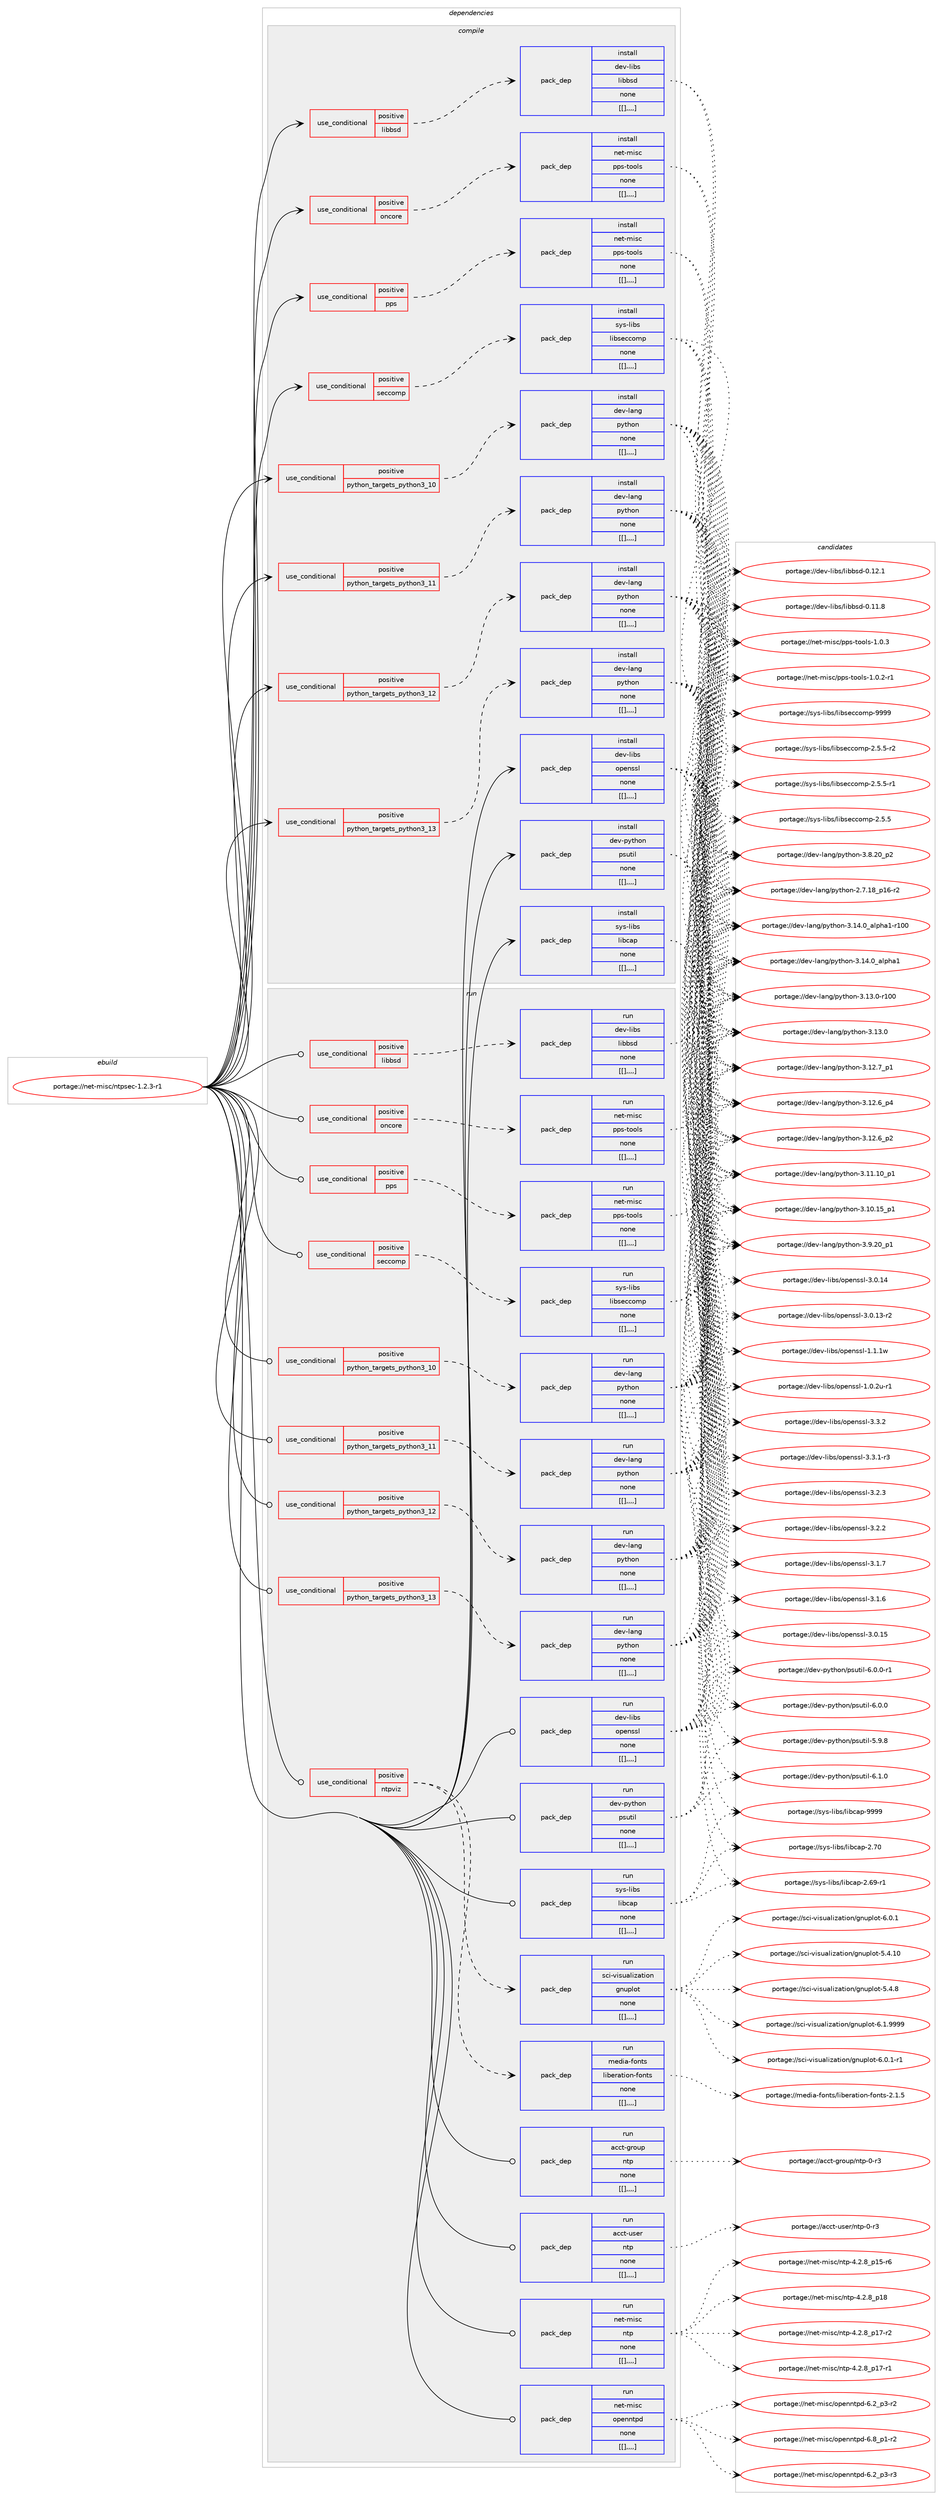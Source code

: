 digraph prolog {

# *************
# Graph options
# *************

newrank=true;
concentrate=true;
compound=true;
graph [rankdir=LR,fontname=Helvetica,fontsize=10,ranksep=1.5];#, ranksep=2.5, nodesep=0.2];
edge  [arrowhead=vee];
node  [fontname=Helvetica,fontsize=10];

# **********
# The ebuild
# **********

subgraph cluster_leftcol {
color=gray;
label=<<i>ebuild</i>>;
id [label="portage://net-misc/ntpsec-1.2.3-r1", color=red, width=4, href="../net-misc/ntpsec-1.2.3-r1.svg"];
}

# ****************
# The dependencies
# ****************

subgraph cluster_midcol {
color=gray;
label=<<i>dependencies</i>>;
subgraph cluster_compile {
fillcolor="#eeeeee";
style=filled;
label=<<i>compile</i>>;
subgraph cond104283 {
dependency395282 [label=<<TABLE BORDER="0" CELLBORDER="1" CELLSPACING="0" CELLPADDING="4"><TR><TD ROWSPAN="3" CELLPADDING="10">use_conditional</TD></TR><TR><TD>positive</TD></TR><TR><TD>libbsd</TD></TR></TABLE>>, shape=none, color=red];
subgraph pack288036 {
dependency395333 [label=<<TABLE BORDER="0" CELLBORDER="1" CELLSPACING="0" CELLPADDING="4" WIDTH="220"><TR><TD ROWSPAN="6" CELLPADDING="30">pack_dep</TD></TR><TR><TD WIDTH="110">install</TD></TR><TR><TD>dev-libs</TD></TR><TR><TD>libbsd</TD></TR><TR><TD>none</TD></TR><TR><TD>[[],,,,]</TD></TR></TABLE>>, shape=none, color=blue];
}
dependency395282:e -> dependency395333:w [weight=20,style="dashed",arrowhead="vee"];
}
id:e -> dependency395282:w [weight=20,style="solid",arrowhead="vee"];
subgraph cond104336 {
dependency395446 [label=<<TABLE BORDER="0" CELLBORDER="1" CELLSPACING="0" CELLPADDING="4"><TR><TD ROWSPAN="3" CELLPADDING="10">use_conditional</TD></TR><TR><TD>positive</TD></TR><TR><TD>oncore</TD></TR></TABLE>>, shape=none, color=red];
subgraph pack288146 {
dependency395486 [label=<<TABLE BORDER="0" CELLBORDER="1" CELLSPACING="0" CELLPADDING="4" WIDTH="220"><TR><TD ROWSPAN="6" CELLPADDING="30">pack_dep</TD></TR><TR><TD WIDTH="110">install</TD></TR><TR><TD>net-misc</TD></TR><TR><TD>pps-tools</TD></TR><TR><TD>none</TD></TR><TR><TD>[[],,,,]</TD></TR></TABLE>>, shape=none, color=blue];
}
dependency395446:e -> dependency395486:w [weight=20,style="dashed",arrowhead="vee"];
}
id:e -> dependency395446:w [weight=20,style="solid",arrowhead="vee"];
subgraph cond104362 {
dependency395513 [label=<<TABLE BORDER="0" CELLBORDER="1" CELLSPACING="0" CELLPADDING="4"><TR><TD ROWSPAN="3" CELLPADDING="10">use_conditional</TD></TR><TR><TD>positive</TD></TR><TR><TD>pps</TD></TR></TABLE>>, shape=none, color=red];
subgraph pack288172 {
dependency395518 [label=<<TABLE BORDER="0" CELLBORDER="1" CELLSPACING="0" CELLPADDING="4" WIDTH="220"><TR><TD ROWSPAN="6" CELLPADDING="30">pack_dep</TD></TR><TR><TD WIDTH="110">install</TD></TR><TR><TD>net-misc</TD></TR><TR><TD>pps-tools</TD></TR><TR><TD>none</TD></TR><TR><TD>[[],,,,]</TD></TR></TABLE>>, shape=none, color=blue];
}
dependency395513:e -> dependency395518:w [weight=20,style="dashed",arrowhead="vee"];
}
id:e -> dependency395513:w [weight=20,style="solid",arrowhead="vee"];
subgraph cond104373 {
dependency395559 [label=<<TABLE BORDER="0" CELLBORDER="1" CELLSPACING="0" CELLPADDING="4"><TR><TD ROWSPAN="3" CELLPADDING="10">use_conditional</TD></TR><TR><TD>positive</TD></TR><TR><TD>python_targets_python3_10</TD></TR></TABLE>>, shape=none, color=red];
subgraph pack288207 {
dependency395561 [label=<<TABLE BORDER="0" CELLBORDER="1" CELLSPACING="0" CELLPADDING="4" WIDTH="220"><TR><TD ROWSPAN="6" CELLPADDING="30">pack_dep</TD></TR><TR><TD WIDTH="110">install</TD></TR><TR><TD>dev-lang</TD></TR><TR><TD>python</TD></TR><TR><TD>none</TD></TR><TR><TD>[[],,,,]</TD></TR></TABLE>>, shape=none, color=blue];
}
dependency395559:e -> dependency395561:w [weight=20,style="dashed",arrowhead="vee"];
}
id:e -> dependency395559:w [weight=20,style="solid",arrowhead="vee"];
subgraph cond104388 {
dependency395570 [label=<<TABLE BORDER="0" CELLBORDER="1" CELLSPACING="0" CELLPADDING="4"><TR><TD ROWSPAN="3" CELLPADDING="10">use_conditional</TD></TR><TR><TD>positive</TD></TR><TR><TD>python_targets_python3_11</TD></TR></TABLE>>, shape=none, color=red];
subgraph pack288227 {
dependency395591 [label=<<TABLE BORDER="0" CELLBORDER="1" CELLSPACING="0" CELLPADDING="4" WIDTH="220"><TR><TD ROWSPAN="6" CELLPADDING="30">pack_dep</TD></TR><TR><TD WIDTH="110">install</TD></TR><TR><TD>dev-lang</TD></TR><TR><TD>python</TD></TR><TR><TD>none</TD></TR><TR><TD>[[],,,,]</TD></TR></TABLE>>, shape=none, color=blue];
}
dependency395570:e -> dependency395591:w [weight=20,style="dashed",arrowhead="vee"];
}
id:e -> dependency395570:w [weight=20,style="solid",arrowhead="vee"];
subgraph cond104400 {
dependency395602 [label=<<TABLE BORDER="0" CELLBORDER="1" CELLSPACING="0" CELLPADDING="4"><TR><TD ROWSPAN="3" CELLPADDING="10">use_conditional</TD></TR><TR><TD>positive</TD></TR><TR><TD>python_targets_python3_12</TD></TR></TABLE>>, shape=none, color=red];
subgraph pack288246 {
dependency395618 [label=<<TABLE BORDER="0" CELLBORDER="1" CELLSPACING="0" CELLPADDING="4" WIDTH="220"><TR><TD ROWSPAN="6" CELLPADDING="30">pack_dep</TD></TR><TR><TD WIDTH="110">install</TD></TR><TR><TD>dev-lang</TD></TR><TR><TD>python</TD></TR><TR><TD>none</TD></TR><TR><TD>[[],,,,]</TD></TR></TABLE>>, shape=none, color=blue];
}
dependency395602:e -> dependency395618:w [weight=20,style="dashed",arrowhead="vee"];
}
id:e -> dependency395602:w [weight=20,style="solid",arrowhead="vee"];
subgraph cond104416 {
dependency395666 [label=<<TABLE BORDER="0" CELLBORDER="1" CELLSPACING="0" CELLPADDING="4"><TR><TD ROWSPAN="3" CELLPADDING="10">use_conditional</TD></TR><TR><TD>positive</TD></TR><TR><TD>python_targets_python3_13</TD></TR></TABLE>>, shape=none, color=red];
subgraph pack288297 {
dependency395705 [label=<<TABLE BORDER="0" CELLBORDER="1" CELLSPACING="0" CELLPADDING="4" WIDTH="220"><TR><TD ROWSPAN="6" CELLPADDING="30">pack_dep</TD></TR><TR><TD WIDTH="110">install</TD></TR><TR><TD>dev-lang</TD></TR><TR><TD>python</TD></TR><TR><TD>none</TD></TR><TR><TD>[[],,,,]</TD></TR></TABLE>>, shape=none, color=blue];
}
dependency395666:e -> dependency395705:w [weight=20,style="dashed",arrowhead="vee"];
}
id:e -> dependency395666:w [weight=20,style="solid",arrowhead="vee"];
subgraph cond104431 {
dependency395733 [label=<<TABLE BORDER="0" CELLBORDER="1" CELLSPACING="0" CELLPADDING="4"><TR><TD ROWSPAN="3" CELLPADDING="10">use_conditional</TD></TR><TR><TD>positive</TD></TR><TR><TD>seccomp</TD></TR></TABLE>>, shape=none, color=red];
subgraph pack288372 {
dependency395812 [label=<<TABLE BORDER="0" CELLBORDER="1" CELLSPACING="0" CELLPADDING="4" WIDTH="220"><TR><TD ROWSPAN="6" CELLPADDING="30">pack_dep</TD></TR><TR><TD WIDTH="110">install</TD></TR><TR><TD>sys-libs</TD></TR><TR><TD>libseccomp</TD></TR><TR><TD>none</TD></TR><TR><TD>[[],,,,]</TD></TR></TABLE>>, shape=none, color=blue];
}
dependency395733:e -> dependency395812:w [weight=20,style="dashed",arrowhead="vee"];
}
id:e -> dependency395733:w [weight=20,style="solid",arrowhead="vee"];
subgraph pack288418 {
dependency395934 [label=<<TABLE BORDER="0" CELLBORDER="1" CELLSPACING="0" CELLPADDING="4" WIDTH="220"><TR><TD ROWSPAN="6" CELLPADDING="30">pack_dep</TD></TR><TR><TD WIDTH="110">install</TD></TR><TR><TD>dev-libs</TD></TR><TR><TD>openssl</TD></TR><TR><TD>none</TD></TR><TR><TD>[[],,,,]</TD></TR></TABLE>>, shape=none, color=blue];
}
id:e -> dependency395934:w [weight=20,style="solid",arrowhead="vee"];
subgraph pack288472 {
dependency395939 [label=<<TABLE BORDER="0" CELLBORDER="1" CELLSPACING="0" CELLPADDING="4" WIDTH="220"><TR><TD ROWSPAN="6" CELLPADDING="30">pack_dep</TD></TR><TR><TD WIDTH="110">install</TD></TR><TR><TD>dev-python</TD></TR><TR><TD>psutil</TD></TR><TR><TD>none</TD></TR><TR><TD>[[],,,,]</TD></TR></TABLE>>, shape=none, color=blue];
}
id:e -> dependency395939:w [weight=20,style="solid",arrowhead="vee"];
subgraph pack288477 {
dependency395943 [label=<<TABLE BORDER="0" CELLBORDER="1" CELLSPACING="0" CELLPADDING="4" WIDTH="220"><TR><TD ROWSPAN="6" CELLPADDING="30">pack_dep</TD></TR><TR><TD WIDTH="110">install</TD></TR><TR><TD>sys-libs</TD></TR><TR><TD>libcap</TD></TR><TR><TD>none</TD></TR><TR><TD>[[],,,,]</TD></TR></TABLE>>, shape=none, color=blue];
}
id:e -> dependency395943:w [weight=20,style="solid",arrowhead="vee"];
}
subgraph cluster_compileandrun {
fillcolor="#eeeeee";
style=filled;
label=<<i>compile and run</i>>;
}
subgraph cluster_run {
fillcolor="#eeeeee";
style=filled;
label=<<i>run</i>>;
subgraph cond104494 {
dependency395948 [label=<<TABLE BORDER="0" CELLBORDER="1" CELLSPACING="0" CELLPADDING="4"><TR><TD ROWSPAN="3" CELLPADDING="10">use_conditional</TD></TR><TR><TD>positive</TD></TR><TR><TD>libbsd</TD></TR></TABLE>>, shape=none, color=red];
subgraph pack288493 {
dependency396001 [label=<<TABLE BORDER="0" CELLBORDER="1" CELLSPACING="0" CELLPADDING="4" WIDTH="220"><TR><TD ROWSPAN="6" CELLPADDING="30">pack_dep</TD></TR><TR><TD WIDTH="110">run</TD></TR><TR><TD>dev-libs</TD></TR><TR><TD>libbsd</TD></TR><TR><TD>none</TD></TR><TR><TD>[[],,,,]</TD></TR></TABLE>>, shape=none, color=blue];
}
dependency395948:e -> dependency396001:w [weight=20,style="dashed",arrowhead="vee"];
}
id:e -> dependency395948:w [weight=20,style="solid",arrowhead="odot"];
subgraph cond104517 {
dependency396006 [label=<<TABLE BORDER="0" CELLBORDER="1" CELLSPACING="0" CELLPADDING="4"><TR><TD ROWSPAN="3" CELLPADDING="10">use_conditional</TD></TR><TR><TD>positive</TD></TR><TR><TD>ntpviz</TD></TR></TABLE>>, shape=none, color=red];
subgraph pack288518 {
dependency396027 [label=<<TABLE BORDER="0" CELLBORDER="1" CELLSPACING="0" CELLPADDING="4" WIDTH="220"><TR><TD ROWSPAN="6" CELLPADDING="30">pack_dep</TD></TR><TR><TD WIDTH="110">run</TD></TR><TR><TD>media-fonts</TD></TR><TR><TD>liberation-fonts</TD></TR><TR><TD>none</TD></TR><TR><TD>[[],,,,]</TD></TR></TABLE>>, shape=none, color=blue];
}
dependency396006:e -> dependency396027:w [weight=20,style="dashed",arrowhead="vee"];
subgraph pack288537 {
dependency396033 [label=<<TABLE BORDER="0" CELLBORDER="1" CELLSPACING="0" CELLPADDING="4" WIDTH="220"><TR><TD ROWSPAN="6" CELLPADDING="30">pack_dep</TD></TR><TR><TD WIDTH="110">run</TD></TR><TR><TD>sci-visualization</TD></TR><TR><TD>gnuplot</TD></TR><TR><TD>none</TD></TR><TR><TD>[[],,,,]</TD></TR></TABLE>>, shape=none, color=blue];
}
dependency396006:e -> dependency396033:w [weight=20,style="dashed",arrowhead="vee"];
}
id:e -> dependency396006:w [weight=20,style="solid",arrowhead="odot"];
subgraph cond104525 {
dependency396062 [label=<<TABLE BORDER="0" CELLBORDER="1" CELLSPACING="0" CELLPADDING="4"><TR><TD ROWSPAN="3" CELLPADDING="10">use_conditional</TD></TR><TR><TD>positive</TD></TR><TR><TD>oncore</TD></TR></TABLE>>, shape=none, color=red];
subgraph pack288570 {
dependency396100 [label=<<TABLE BORDER="0" CELLBORDER="1" CELLSPACING="0" CELLPADDING="4" WIDTH="220"><TR><TD ROWSPAN="6" CELLPADDING="30">pack_dep</TD></TR><TR><TD WIDTH="110">run</TD></TR><TR><TD>net-misc</TD></TR><TR><TD>pps-tools</TD></TR><TR><TD>none</TD></TR><TR><TD>[[],,,,]</TD></TR></TABLE>>, shape=none, color=blue];
}
dependency396062:e -> dependency396100:w [weight=20,style="dashed",arrowhead="vee"];
}
id:e -> dependency396062:w [weight=20,style="solid",arrowhead="odot"];
subgraph cond104547 {
dependency396113 [label=<<TABLE BORDER="0" CELLBORDER="1" CELLSPACING="0" CELLPADDING="4"><TR><TD ROWSPAN="3" CELLPADDING="10">use_conditional</TD></TR><TR><TD>positive</TD></TR><TR><TD>pps</TD></TR></TABLE>>, shape=none, color=red];
subgraph pack288604 {
dependency396117 [label=<<TABLE BORDER="0" CELLBORDER="1" CELLSPACING="0" CELLPADDING="4" WIDTH="220"><TR><TD ROWSPAN="6" CELLPADDING="30">pack_dep</TD></TR><TR><TD WIDTH="110">run</TD></TR><TR><TD>net-misc</TD></TR><TR><TD>pps-tools</TD></TR><TR><TD>none</TD></TR><TR><TD>[[],,,,]</TD></TR></TABLE>>, shape=none, color=blue];
}
dependency396113:e -> dependency396117:w [weight=20,style="dashed",arrowhead="vee"];
}
id:e -> dependency396113:w [weight=20,style="solid",arrowhead="odot"];
subgraph cond104551 {
dependency396171 [label=<<TABLE BORDER="0" CELLBORDER="1" CELLSPACING="0" CELLPADDING="4"><TR><TD ROWSPAN="3" CELLPADDING="10">use_conditional</TD></TR><TR><TD>positive</TD></TR><TR><TD>python_targets_python3_10</TD></TR></TABLE>>, shape=none, color=red];
subgraph pack288666 {
dependency396221 [label=<<TABLE BORDER="0" CELLBORDER="1" CELLSPACING="0" CELLPADDING="4" WIDTH="220"><TR><TD ROWSPAN="6" CELLPADDING="30">pack_dep</TD></TR><TR><TD WIDTH="110">run</TD></TR><TR><TD>dev-lang</TD></TR><TR><TD>python</TD></TR><TR><TD>none</TD></TR><TR><TD>[[],,,,]</TD></TR></TABLE>>, shape=none, color=blue];
}
dependency396171:e -> dependency396221:w [weight=20,style="dashed",arrowhead="vee"];
}
id:e -> dependency396171:w [weight=20,style="solid",arrowhead="odot"];
subgraph cond104578 {
dependency396253 [label=<<TABLE BORDER="0" CELLBORDER="1" CELLSPACING="0" CELLPADDING="4"><TR><TD ROWSPAN="3" CELLPADDING="10">use_conditional</TD></TR><TR><TD>positive</TD></TR><TR><TD>python_targets_python3_11</TD></TR></TABLE>>, shape=none, color=red];
subgraph pack288703 {
dependency396274 [label=<<TABLE BORDER="0" CELLBORDER="1" CELLSPACING="0" CELLPADDING="4" WIDTH="220"><TR><TD ROWSPAN="6" CELLPADDING="30">pack_dep</TD></TR><TR><TD WIDTH="110">run</TD></TR><TR><TD>dev-lang</TD></TR><TR><TD>python</TD></TR><TR><TD>none</TD></TR><TR><TD>[[],,,,]</TD></TR></TABLE>>, shape=none, color=blue];
}
dependency396253:e -> dependency396274:w [weight=20,style="dashed",arrowhead="vee"];
}
id:e -> dependency396253:w [weight=20,style="solid",arrowhead="odot"];
subgraph cond104591 {
dependency396301 [label=<<TABLE BORDER="0" CELLBORDER="1" CELLSPACING="0" CELLPADDING="4"><TR><TD ROWSPAN="3" CELLPADDING="10">use_conditional</TD></TR><TR><TD>positive</TD></TR><TR><TD>python_targets_python3_12</TD></TR></TABLE>>, shape=none, color=red];
subgraph pack288751 {
dependency396360 [label=<<TABLE BORDER="0" CELLBORDER="1" CELLSPACING="0" CELLPADDING="4" WIDTH="220"><TR><TD ROWSPAN="6" CELLPADDING="30">pack_dep</TD></TR><TR><TD WIDTH="110">run</TD></TR><TR><TD>dev-lang</TD></TR><TR><TD>python</TD></TR><TR><TD>none</TD></TR><TR><TD>[[],,,,]</TD></TR></TABLE>>, shape=none, color=blue];
}
dependency396301:e -> dependency396360:w [weight=20,style="dashed",arrowhead="vee"];
}
id:e -> dependency396301:w [weight=20,style="solid",arrowhead="odot"];
subgraph cond104619 {
dependency396378 [label=<<TABLE BORDER="0" CELLBORDER="1" CELLSPACING="0" CELLPADDING="4"><TR><TD ROWSPAN="3" CELLPADDING="10">use_conditional</TD></TR><TR><TD>positive</TD></TR><TR><TD>python_targets_python3_13</TD></TR></TABLE>>, shape=none, color=red];
subgraph pack288819 {
dependency396452 [label=<<TABLE BORDER="0" CELLBORDER="1" CELLSPACING="0" CELLPADDING="4" WIDTH="220"><TR><TD ROWSPAN="6" CELLPADDING="30">pack_dep</TD></TR><TR><TD WIDTH="110">run</TD></TR><TR><TD>dev-lang</TD></TR><TR><TD>python</TD></TR><TR><TD>none</TD></TR><TR><TD>[[],,,,]</TD></TR></TABLE>>, shape=none, color=blue];
}
dependency396378:e -> dependency396452:w [weight=20,style="dashed",arrowhead="vee"];
}
id:e -> dependency396378:w [weight=20,style="solid",arrowhead="odot"];
subgraph cond104646 {
dependency396473 [label=<<TABLE BORDER="0" CELLBORDER="1" CELLSPACING="0" CELLPADDING="4"><TR><TD ROWSPAN="3" CELLPADDING="10">use_conditional</TD></TR><TR><TD>positive</TD></TR><TR><TD>seccomp</TD></TR></TABLE>>, shape=none, color=red];
subgraph pack288854 {
dependency396474 [label=<<TABLE BORDER="0" CELLBORDER="1" CELLSPACING="0" CELLPADDING="4" WIDTH="220"><TR><TD ROWSPAN="6" CELLPADDING="30">pack_dep</TD></TR><TR><TD WIDTH="110">run</TD></TR><TR><TD>sys-libs</TD></TR><TR><TD>libseccomp</TD></TR><TR><TD>none</TD></TR><TR><TD>[[],,,,]</TD></TR></TABLE>>, shape=none, color=blue];
}
dependency396473:e -> dependency396474:w [weight=20,style="dashed",arrowhead="vee"];
}
id:e -> dependency396473:w [weight=20,style="solid",arrowhead="odot"];
subgraph pack288870 {
dependency396494 [label=<<TABLE BORDER="0" CELLBORDER="1" CELLSPACING="0" CELLPADDING="4" WIDTH="220"><TR><TD ROWSPAN="6" CELLPADDING="30">pack_dep</TD></TR><TR><TD WIDTH="110">run</TD></TR><TR><TD>acct-group</TD></TR><TR><TD>ntp</TD></TR><TR><TD>none</TD></TR><TR><TD>[[],,,,]</TD></TR></TABLE>>, shape=none, color=blue];
}
id:e -> dependency396494:w [weight=20,style="solid",arrowhead="odot"];
subgraph pack288872 {
dependency396511 [label=<<TABLE BORDER="0" CELLBORDER="1" CELLSPACING="0" CELLPADDING="4" WIDTH="220"><TR><TD ROWSPAN="6" CELLPADDING="30">pack_dep</TD></TR><TR><TD WIDTH="110">run</TD></TR><TR><TD>acct-user</TD></TR><TR><TD>ntp</TD></TR><TR><TD>none</TD></TR><TR><TD>[[],,,,]</TD></TR></TABLE>>, shape=none, color=blue];
}
id:e -> dependency396511:w [weight=20,style="solid",arrowhead="odot"];
subgraph pack288906 {
dependency396566 [label=<<TABLE BORDER="0" CELLBORDER="1" CELLSPACING="0" CELLPADDING="4" WIDTH="220"><TR><TD ROWSPAN="6" CELLPADDING="30">pack_dep</TD></TR><TR><TD WIDTH="110">run</TD></TR><TR><TD>dev-libs</TD></TR><TR><TD>openssl</TD></TR><TR><TD>none</TD></TR><TR><TD>[[],,,,]</TD></TR></TABLE>>, shape=none, color=blue];
}
id:e -> dependency396566:w [weight=20,style="solid",arrowhead="odot"];
subgraph pack288938 {
dependency396603 [label=<<TABLE BORDER="0" CELLBORDER="1" CELLSPACING="0" CELLPADDING="4" WIDTH="220"><TR><TD ROWSPAN="6" CELLPADDING="30">pack_dep</TD></TR><TR><TD WIDTH="110">run</TD></TR><TR><TD>dev-python</TD></TR><TR><TD>psutil</TD></TR><TR><TD>none</TD></TR><TR><TD>[[],,,,]</TD></TR></TABLE>>, shape=none, color=blue];
}
id:e -> dependency396603:w [weight=20,style="solid",arrowhead="odot"];
subgraph pack288956 {
dependency396626 [label=<<TABLE BORDER="0" CELLBORDER="1" CELLSPACING="0" CELLPADDING="4" WIDTH="220"><TR><TD ROWSPAN="6" CELLPADDING="30">pack_dep</TD></TR><TR><TD WIDTH="110">run</TD></TR><TR><TD>sys-libs</TD></TR><TR><TD>libcap</TD></TR><TR><TD>none</TD></TR><TR><TD>[[],,,,]</TD></TR></TABLE>>, shape=none, color=blue];
}
id:e -> dependency396626:w [weight=20,style="solid",arrowhead="odot"];
subgraph pack288994 {
dependency396682 [label=<<TABLE BORDER="0" CELLBORDER="1" CELLSPACING="0" CELLPADDING="4" WIDTH="220"><TR><TD ROWSPAN="6" CELLPADDING="30">pack_dep</TD></TR><TR><TD WIDTH="110">run</TD></TR><TR><TD>net-misc</TD></TR><TR><TD>ntp</TD></TR><TR><TD>none</TD></TR><TR><TD>[[],,,,]</TD></TR></TABLE>>, shape=none, color=blue];
}
id:e -> dependency396682:w [weight=20,style="solid",arrowhead="odot"];
subgraph pack289014 {
dependency396717 [label=<<TABLE BORDER="0" CELLBORDER="1" CELLSPACING="0" CELLPADDING="4" WIDTH="220"><TR><TD ROWSPAN="6" CELLPADDING="30">pack_dep</TD></TR><TR><TD WIDTH="110">run</TD></TR><TR><TD>net-misc</TD></TR><TR><TD>openntpd</TD></TR><TR><TD>none</TD></TR><TR><TD>[[],,,,]</TD></TR></TABLE>>, shape=none, color=blue];
}
id:e -> dependency396717:w [weight=20,style="solid",arrowhead="odot"];
}
}

# **************
# The candidates
# **************

subgraph cluster_choices {
rank=same;
color=gray;
label=<<i>candidates</i>>;

subgraph choice287685 {
color=black;
nodesep=1;
choice100101118451081059811547108105989811510045484649504649 [label="portage://dev-libs/libbsd-0.12.1", color=red, width=4,href="../dev-libs/libbsd-0.12.1.svg"];
choice100101118451081059811547108105989811510045484649494656 [label="portage://dev-libs/libbsd-0.11.8", color=red, width=4,href="../dev-libs/libbsd-0.11.8.svg"];
dependency395333:e -> choice100101118451081059811547108105989811510045484649504649:w [style=dotted,weight="100"];
dependency395333:e -> choice100101118451081059811547108105989811510045484649494656:w [style=dotted,weight="100"];
}
subgraph choice287692 {
color=black;
nodesep=1;
choice11010111645109105115994711211211545116111111108115454946484651 [label="portage://net-misc/pps-tools-1.0.3", color=red, width=4,href="../net-misc/pps-tools-1.0.3.svg"];
choice110101116451091051159947112112115451161111111081154549464846504511449 [label="portage://net-misc/pps-tools-1.0.2-r1", color=red, width=4,href="../net-misc/pps-tools-1.0.2-r1.svg"];
dependency395486:e -> choice11010111645109105115994711211211545116111111108115454946484651:w [style=dotted,weight="100"];
dependency395486:e -> choice110101116451091051159947112112115451161111111081154549464846504511449:w [style=dotted,weight="100"];
}
subgraph choice287717 {
color=black;
nodesep=1;
choice11010111645109105115994711211211545116111111108115454946484651 [label="portage://net-misc/pps-tools-1.0.3", color=red, width=4,href="../net-misc/pps-tools-1.0.3.svg"];
choice110101116451091051159947112112115451161111111081154549464846504511449 [label="portage://net-misc/pps-tools-1.0.2-r1", color=red, width=4,href="../net-misc/pps-tools-1.0.2-r1.svg"];
dependency395518:e -> choice11010111645109105115994711211211545116111111108115454946484651:w [style=dotted,weight="100"];
dependency395518:e -> choice110101116451091051159947112112115451161111111081154549464846504511449:w [style=dotted,weight="100"];
}
subgraph choice287749 {
color=black;
nodesep=1;
choice100101118451089711010347112121116104111110455146495246489597108112104974945114494848 [label="portage://dev-lang/python-3.14.0_alpha1-r100", color=red, width=4,href="../dev-lang/python-3.14.0_alpha1-r100.svg"];
choice1001011184510897110103471121211161041111104551464952464895971081121049749 [label="portage://dev-lang/python-3.14.0_alpha1", color=red, width=4,href="../dev-lang/python-3.14.0_alpha1.svg"];
choice1001011184510897110103471121211161041111104551464951464845114494848 [label="portage://dev-lang/python-3.13.0-r100", color=red, width=4,href="../dev-lang/python-3.13.0-r100.svg"];
choice10010111845108971101034711212111610411111045514649514648 [label="portage://dev-lang/python-3.13.0", color=red, width=4,href="../dev-lang/python-3.13.0.svg"];
choice100101118451089711010347112121116104111110455146495046559511249 [label="portage://dev-lang/python-3.12.7_p1", color=red, width=4,href="../dev-lang/python-3.12.7_p1.svg"];
choice100101118451089711010347112121116104111110455146495046549511252 [label="portage://dev-lang/python-3.12.6_p4", color=red, width=4,href="../dev-lang/python-3.12.6_p4.svg"];
choice100101118451089711010347112121116104111110455146495046549511250 [label="portage://dev-lang/python-3.12.6_p2", color=red, width=4,href="../dev-lang/python-3.12.6_p2.svg"];
choice10010111845108971101034711212111610411111045514649494649489511249 [label="portage://dev-lang/python-3.11.10_p1", color=red, width=4,href="../dev-lang/python-3.11.10_p1.svg"];
choice10010111845108971101034711212111610411111045514649484649539511249 [label="portage://dev-lang/python-3.10.15_p1", color=red, width=4,href="../dev-lang/python-3.10.15_p1.svg"];
choice100101118451089711010347112121116104111110455146574650489511249 [label="portage://dev-lang/python-3.9.20_p1", color=red, width=4,href="../dev-lang/python-3.9.20_p1.svg"];
choice100101118451089711010347112121116104111110455146564650489511250 [label="portage://dev-lang/python-3.8.20_p2", color=red, width=4,href="../dev-lang/python-3.8.20_p2.svg"];
choice100101118451089711010347112121116104111110455046554649569511249544511450 [label="portage://dev-lang/python-2.7.18_p16-r2", color=red, width=4,href="../dev-lang/python-2.7.18_p16-r2.svg"];
dependency395561:e -> choice100101118451089711010347112121116104111110455146495246489597108112104974945114494848:w [style=dotted,weight="100"];
dependency395561:e -> choice1001011184510897110103471121211161041111104551464952464895971081121049749:w [style=dotted,weight="100"];
dependency395561:e -> choice1001011184510897110103471121211161041111104551464951464845114494848:w [style=dotted,weight="100"];
dependency395561:e -> choice10010111845108971101034711212111610411111045514649514648:w [style=dotted,weight="100"];
dependency395561:e -> choice100101118451089711010347112121116104111110455146495046559511249:w [style=dotted,weight="100"];
dependency395561:e -> choice100101118451089711010347112121116104111110455146495046549511252:w [style=dotted,weight="100"];
dependency395561:e -> choice100101118451089711010347112121116104111110455146495046549511250:w [style=dotted,weight="100"];
dependency395561:e -> choice10010111845108971101034711212111610411111045514649494649489511249:w [style=dotted,weight="100"];
dependency395561:e -> choice10010111845108971101034711212111610411111045514649484649539511249:w [style=dotted,weight="100"];
dependency395561:e -> choice100101118451089711010347112121116104111110455146574650489511249:w [style=dotted,weight="100"];
dependency395561:e -> choice100101118451089711010347112121116104111110455146564650489511250:w [style=dotted,weight="100"];
dependency395561:e -> choice100101118451089711010347112121116104111110455046554649569511249544511450:w [style=dotted,weight="100"];
}
subgraph choice287765 {
color=black;
nodesep=1;
choice100101118451089711010347112121116104111110455146495246489597108112104974945114494848 [label="portage://dev-lang/python-3.14.0_alpha1-r100", color=red, width=4,href="../dev-lang/python-3.14.0_alpha1-r100.svg"];
choice1001011184510897110103471121211161041111104551464952464895971081121049749 [label="portage://dev-lang/python-3.14.0_alpha1", color=red, width=4,href="../dev-lang/python-3.14.0_alpha1.svg"];
choice1001011184510897110103471121211161041111104551464951464845114494848 [label="portage://dev-lang/python-3.13.0-r100", color=red, width=4,href="../dev-lang/python-3.13.0-r100.svg"];
choice10010111845108971101034711212111610411111045514649514648 [label="portage://dev-lang/python-3.13.0", color=red, width=4,href="../dev-lang/python-3.13.0.svg"];
choice100101118451089711010347112121116104111110455146495046559511249 [label="portage://dev-lang/python-3.12.7_p1", color=red, width=4,href="../dev-lang/python-3.12.7_p1.svg"];
choice100101118451089711010347112121116104111110455146495046549511252 [label="portage://dev-lang/python-3.12.6_p4", color=red, width=4,href="../dev-lang/python-3.12.6_p4.svg"];
choice100101118451089711010347112121116104111110455146495046549511250 [label="portage://dev-lang/python-3.12.6_p2", color=red, width=4,href="../dev-lang/python-3.12.6_p2.svg"];
choice10010111845108971101034711212111610411111045514649494649489511249 [label="portage://dev-lang/python-3.11.10_p1", color=red, width=4,href="../dev-lang/python-3.11.10_p1.svg"];
choice10010111845108971101034711212111610411111045514649484649539511249 [label="portage://dev-lang/python-3.10.15_p1", color=red, width=4,href="../dev-lang/python-3.10.15_p1.svg"];
choice100101118451089711010347112121116104111110455146574650489511249 [label="portage://dev-lang/python-3.9.20_p1", color=red, width=4,href="../dev-lang/python-3.9.20_p1.svg"];
choice100101118451089711010347112121116104111110455146564650489511250 [label="portage://dev-lang/python-3.8.20_p2", color=red, width=4,href="../dev-lang/python-3.8.20_p2.svg"];
choice100101118451089711010347112121116104111110455046554649569511249544511450 [label="portage://dev-lang/python-2.7.18_p16-r2", color=red, width=4,href="../dev-lang/python-2.7.18_p16-r2.svg"];
dependency395591:e -> choice100101118451089711010347112121116104111110455146495246489597108112104974945114494848:w [style=dotted,weight="100"];
dependency395591:e -> choice1001011184510897110103471121211161041111104551464952464895971081121049749:w [style=dotted,weight="100"];
dependency395591:e -> choice1001011184510897110103471121211161041111104551464951464845114494848:w [style=dotted,weight="100"];
dependency395591:e -> choice10010111845108971101034711212111610411111045514649514648:w [style=dotted,weight="100"];
dependency395591:e -> choice100101118451089711010347112121116104111110455146495046559511249:w [style=dotted,weight="100"];
dependency395591:e -> choice100101118451089711010347112121116104111110455146495046549511252:w [style=dotted,weight="100"];
dependency395591:e -> choice100101118451089711010347112121116104111110455146495046549511250:w [style=dotted,weight="100"];
dependency395591:e -> choice10010111845108971101034711212111610411111045514649494649489511249:w [style=dotted,weight="100"];
dependency395591:e -> choice10010111845108971101034711212111610411111045514649484649539511249:w [style=dotted,weight="100"];
dependency395591:e -> choice100101118451089711010347112121116104111110455146574650489511249:w [style=dotted,weight="100"];
dependency395591:e -> choice100101118451089711010347112121116104111110455146564650489511250:w [style=dotted,weight="100"];
dependency395591:e -> choice100101118451089711010347112121116104111110455046554649569511249544511450:w [style=dotted,weight="100"];
}
subgraph choice287821 {
color=black;
nodesep=1;
choice100101118451089711010347112121116104111110455146495246489597108112104974945114494848 [label="portage://dev-lang/python-3.14.0_alpha1-r100", color=red, width=4,href="../dev-lang/python-3.14.0_alpha1-r100.svg"];
choice1001011184510897110103471121211161041111104551464952464895971081121049749 [label="portage://dev-lang/python-3.14.0_alpha1", color=red, width=4,href="../dev-lang/python-3.14.0_alpha1.svg"];
choice1001011184510897110103471121211161041111104551464951464845114494848 [label="portage://dev-lang/python-3.13.0-r100", color=red, width=4,href="../dev-lang/python-3.13.0-r100.svg"];
choice10010111845108971101034711212111610411111045514649514648 [label="portage://dev-lang/python-3.13.0", color=red, width=4,href="../dev-lang/python-3.13.0.svg"];
choice100101118451089711010347112121116104111110455146495046559511249 [label="portage://dev-lang/python-3.12.7_p1", color=red, width=4,href="../dev-lang/python-3.12.7_p1.svg"];
choice100101118451089711010347112121116104111110455146495046549511252 [label="portage://dev-lang/python-3.12.6_p4", color=red, width=4,href="../dev-lang/python-3.12.6_p4.svg"];
choice100101118451089711010347112121116104111110455146495046549511250 [label="portage://dev-lang/python-3.12.6_p2", color=red, width=4,href="../dev-lang/python-3.12.6_p2.svg"];
choice10010111845108971101034711212111610411111045514649494649489511249 [label="portage://dev-lang/python-3.11.10_p1", color=red, width=4,href="../dev-lang/python-3.11.10_p1.svg"];
choice10010111845108971101034711212111610411111045514649484649539511249 [label="portage://dev-lang/python-3.10.15_p1", color=red, width=4,href="../dev-lang/python-3.10.15_p1.svg"];
choice100101118451089711010347112121116104111110455146574650489511249 [label="portage://dev-lang/python-3.9.20_p1", color=red, width=4,href="../dev-lang/python-3.9.20_p1.svg"];
choice100101118451089711010347112121116104111110455146564650489511250 [label="portage://dev-lang/python-3.8.20_p2", color=red, width=4,href="../dev-lang/python-3.8.20_p2.svg"];
choice100101118451089711010347112121116104111110455046554649569511249544511450 [label="portage://dev-lang/python-2.7.18_p16-r2", color=red, width=4,href="../dev-lang/python-2.7.18_p16-r2.svg"];
dependency395618:e -> choice100101118451089711010347112121116104111110455146495246489597108112104974945114494848:w [style=dotted,weight="100"];
dependency395618:e -> choice1001011184510897110103471121211161041111104551464952464895971081121049749:w [style=dotted,weight="100"];
dependency395618:e -> choice1001011184510897110103471121211161041111104551464951464845114494848:w [style=dotted,weight="100"];
dependency395618:e -> choice10010111845108971101034711212111610411111045514649514648:w [style=dotted,weight="100"];
dependency395618:e -> choice100101118451089711010347112121116104111110455146495046559511249:w [style=dotted,weight="100"];
dependency395618:e -> choice100101118451089711010347112121116104111110455146495046549511252:w [style=dotted,weight="100"];
dependency395618:e -> choice100101118451089711010347112121116104111110455146495046549511250:w [style=dotted,weight="100"];
dependency395618:e -> choice10010111845108971101034711212111610411111045514649494649489511249:w [style=dotted,weight="100"];
dependency395618:e -> choice10010111845108971101034711212111610411111045514649484649539511249:w [style=dotted,weight="100"];
dependency395618:e -> choice100101118451089711010347112121116104111110455146574650489511249:w [style=dotted,weight="100"];
dependency395618:e -> choice100101118451089711010347112121116104111110455146564650489511250:w [style=dotted,weight="100"];
dependency395618:e -> choice100101118451089711010347112121116104111110455046554649569511249544511450:w [style=dotted,weight="100"];
}
subgraph choice287842 {
color=black;
nodesep=1;
choice100101118451089711010347112121116104111110455146495246489597108112104974945114494848 [label="portage://dev-lang/python-3.14.0_alpha1-r100", color=red, width=4,href="../dev-lang/python-3.14.0_alpha1-r100.svg"];
choice1001011184510897110103471121211161041111104551464952464895971081121049749 [label="portage://dev-lang/python-3.14.0_alpha1", color=red, width=4,href="../dev-lang/python-3.14.0_alpha1.svg"];
choice1001011184510897110103471121211161041111104551464951464845114494848 [label="portage://dev-lang/python-3.13.0-r100", color=red, width=4,href="../dev-lang/python-3.13.0-r100.svg"];
choice10010111845108971101034711212111610411111045514649514648 [label="portage://dev-lang/python-3.13.0", color=red, width=4,href="../dev-lang/python-3.13.0.svg"];
choice100101118451089711010347112121116104111110455146495046559511249 [label="portage://dev-lang/python-3.12.7_p1", color=red, width=4,href="../dev-lang/python-3.12.7_p1.svg"];
choice100101118451089711010347112121116104111110455146495046549511252 [label="portage://dev-lang/python-3.12.6_p4", color=red, width=4,href="../dev-lang/python-3.12.6_p4.svg"];
choice100101118451089711010347112121116104111110455146495046549511250 [label="portage://dev-lang/python-3.12.6_p2", color=red, width=4,href="../dev-lang/python-3.12.6_p2.svg"];
choice10010111845108971101034711212111610411111045514649494649489511249 [label="portage://dev-lang/python-3.11.10_p1", color=red, width=4,href="../dev-lang/python-3.11.10_p1.svg"];
choice10010111845108971101034711212111610411111045514649484649539511249 [label="portage://dev-lang/python-3.10.15_p1", color=red, width=4,href="../dev-lang/python-3.10.15_p1.svg"];
choice100101118451089711010347112121116104111110455146574650489511249 [label="portage://dev-lang/python-3.9.20_p1", color=red, width=4,href="../dev-lang/python-3.9.20_p1.svg"];
choice100101118451089711010347112121116104111110455146564650489511250 [label="portage://dev-lang/python-3.8.20_p2", color=red, width=4,href="../dev-lang/python-3.8.20_p2.svg"];
choice100101118451089711010347112121116104111110455046554649569511249544511450 [label="portage://dev-lang/python-2.7.18_p16-r2", color=red, width=4,href="../dev-lang/python-2.7.18_p16-r2.svg"];
dependency395705:e -> choice100101118451089711010347112121116104111110455146495246489597108112104974945114494848:w [style=dotted,weight="100"];
dependency395705:e -> choice1001011184510897110103471121211161041111104551464952464895971081121049749:w [style=dotted,weight="100"];
dependency395705:e -> choice1001011184510897110103471121211161041111104551464951464845114494848:w [style=dotted,weight="100"];
dependency395705:e -> choice10010111845108971101034711212111610411111045514649514648:w [style=dotted,weight="100"];
dependency395705:e -> choice100101118451089711010347112121116104111110455146495046559511249:w [style=dotted,weight="100"];
dependency395705:e -> choice100101118451089711010347112121116104111110455146495046549511252:w [style=dotted,weight="100"];
dependency395705:e -> choice100101118451089711010347112121116104111110455146495046549511250:w [style=dotted,weight="100"];
dependency395705:e -> choice10010111845108971101034711212111610411111045514649494649489511249:w [style=dotted,weight="100"];
dependency395705:e -> choice10010111845108971101034711212111610411111045514649484649539511249:w [style=dotted,weight="100"];
dependency395705:e -> choice100101118451089711010347112121116104111110455146574650489511249:w [style=dotted,weight="100"];
dependency395705:e -> choice100101118451089711010347112121116104111110455146564650489511250:w [style=dotted,weight="100"];
dependency395705:e -> choice100101118451089711010347112121116104111110455046554649569511249544511450:w [style=dotted,weight="100"];
}
subgraph choice287888 {
color=black;
nodesep=1;
choice1151211154510810598115471081059811510199991111091124557575757 [label="portage://sys-libs/libseccomp-9999", color=red, width=4,href="../sys-libs/libseccomp-9999.svg"];
choice1151211154510810598115471081059811510199991111091124550465346534511450 [label="portage://sys-libs/libseccomp-2.5.5-r2", color=red, width=4,href="../sys-libs/libseccomp-2.5.5-r2.svg"];
choice1151211154510810598115471081059811510199991111091124550465346534511449 [label="portage://sys-libs/libseccomp-2.5.5-r1", color=red, width=4,href="../sys-libs/libseccomp-2.5.5-r1.svg"];
choice115121115451081059811547108105981151019999111109112455046534653 [label="portage://sys-libs/libseccomp-2.5.5", color=red, width=4,href="../sys-libs/libseccomp-2.5.5.svg"];
dependency395812:e -> choice1151211154510810598115471081059811510199991111091124557575757:w [style=dotted,weight="100"];
dependency395812:e -> choice1151211154510810598115471081059811510199991111091124550465346534511450:w [style=dotted,weight="100"];
dependency395812:e -> choice1151211154510810598115471081059811510199991111091124550465346534511449:w [style=dotted,weight="100"];
dependency395812:e -> choice115121115451081059811547108105981151019999111109112455046534653:w [style=dotted,weight="100"];
}
subgraph choice287939 {
color=black;
nodesep=1;
choice100101118451081059811547111112101110115115108455146514650 [label="portage://dev-libs/openssl-3.3.2", color=red, width=4,href="../dev-libs/openssl-3.3.2.svg"];
choice1001011184510810598115471111121011101151151084551465146494511451 [label="portage://dev-libs/openssl-3.3.1-r3", color=red, width=4,href="../dev-libs/openssl-3.3.1-r3.svg"];
choice100101118451081059811547111112101110115115108455146504651 [label="portage://dev-libs/openssl-3.2.3", color=red, width=4,href="../dev-libs/openssl-3.2.3.svg"];
choice100101118451081059811547111112101110115115108455146504650 [label="portage://dev-libs/openssl-3.2.2", color=red, width=4,href="../dev-libs/openssl-3.2.2.svg"];
choice100101118451081059811547111112101110115115108455146494655 [label="portage://dev-libs/openssl-3.1.7", color=red, width=4,href="../dev-libs/openssl-3.1.7.svg"];
choice100101118451081059811547111112101110115115108455146494654 [label="portage://dev-libs/openssl-3.1.6", color=red, width=4,href="../dev-libs/openssl-3.1.6.svg"];
choice10010111845108105981154711111210111011511510845514648464953 [label="portage://dev-libs/openssl-3.0.15", color=red, width=4,href="../dev-libs/openssl-3.0.15.svg"];
choice10010111845108105981154711111210111011511510845514648464952 [label="portage://dev-libs/openssl-3.0.14", color=red, width=4,href="../dev-libs/openssl-3.0.14.svg"];
choice100101118451081059811547111112101110115115108455146484649514511450 [label="portage://dev-libs/openssl-3.0.13-r2", color=red, width=4,href="../dev-libs/openssl-3.0.13-r2.svg"];
choice100101118451081059811547111112101110115115108454946494649119 [label="portage://dev-libs/openssl-1.1.1w", color=red, width=4,href="../dev-libs/openssl-1.1.1w.svg"];
choice1001011184510810598115471111121011101151151084549464846501174511449 [label="portage://dev-libs/openssl-1.0.2u-r1", color=red, width=4,href="../dev-libs/openssl-1.0.2u-r1.svg"];
dependency395934:e -> choice100101118451081059811547111112101110115115108455146514650:w [style=dotted,weight="100"];
dependency395934:e -> choice1001011184510810598115471111121011101151151084551465146494511451:w [style=dotted,weight="100"];
dependency395934:e -> choice100101118451081059811547111112101110115115108455146504651:w [style=dotted,weight="100"];
dependency395934:e -> choice100101118451081059811547111112101110115115108455146504650:w [style=dotted,weight="100"];
dependency395934:e -> choice100101118451081059811547111112101110115115108455146494655:w [style=dotted,weight="100"];
dependency395934:e -> choice100101118451081059811547111112101110115115108455146494654:w [style=dotted,weight="100"];
dependency395934:e -> choice10010111845108105981154711111210111011511510845514648464953:w [style=dotted,weight="100"];
dependency395934:e -> choice10010111845108105981154711111210111011511510845514648464952:w [style=dotted,weight="100"];
dependency395934:e -> choice100101118451081059811547111112101110115115108455146484649514511450:w [style=dotted,weight="100"];
dependency395934:e -> choice100101118451081059811547111112101110115115108454946494649119:w [style=dotted,weight="100"];
dependency395934:e -> choice1001011184510810598115471111121011101151151084549464846501174511449:w [style=dotted,weight="100"];
}
subgraph choice287997 {
color=black;
nodesep=1;
choice1001011184511212111610411111047112115117116105108455446494648 [label="portage://dev-python/psutil-6.1.0", color=red, width=4,href="../dev-python/psutil-6.1.0.svg"];
choice10010111845112121116104111110471121151171161051084554464846484511449 [label="portage://dev-python/psutil-6.0.0-r1", color=red, width=4,href="../dev-python/psutil-6.0.0-r1.svg"];
choice1001011184511212111610411111047112115117116105108455446484648 [label="portage://dev-python/psutil-6.0.0", color=red, width=4,href="../dev-python/psutil-6.0.0.svg"];
choice1001011184511212111610411111047112115117116105108455346574656 [label="portage://dev-python/psutil-5.9.8", color=red, width=4,href="../dev-python/psutil-5.9.8.svg"];
dependency395939:e -> choice1001011184511212111610411111047112115117116105108455446494648:w [style=dotted,weight="100"];
dependency395939:e -> choice10010111845112121116104111110471121151171161051084554464846484511449:w [style=dotted,weight="100"];
dependency395939:e -> choice1001011184511212111610411111047112115117116105108455446484648:w [style=dotted,weight="100"];
dependency395939:e -> choice1001011184511212111610411111047112115117116105108455346574656:w [style=dotted,weight="100"];
}
subgraph choice288097 {
color=black;
nodesep=1;
choice1151211154510810598115471081059899971124557575757 [label="portage://sys-libs/libcap-9999", color=red, width=4,href="../sys-libs/libcap-9999.svg"];
choice1151211154510810598115471081059899971124550465548 [label="portage://sys-libs/libcap-2.70", color=red, width=4,href="../sys-libs/libcap-2.70.svg"];
choice11512111545108105981154710810598999711245504654574511449 [label="portage://sys-libs/libcap-2.69-r1", color=red, width=4,href="../sys-libs/libcap-2.69-r1.svg"];
dependency395943:e -> choice1151211154510810598115471081059899971124557575757:w [style=dotted,weight="100"];
dependency395943:e -> choice1151211154510810598115471081059899971124550465548:w [style=dotted,weight="100"];
dependency395943:e -> choice11512111545108105981154710810598999711245504654574511449:w [style=dotted,weight="100"];
}
subgraph choice288104 {
color=black;
nodesep=1;
choice100101118451081059811547108105989811510045484649504649 [label="portage://dev-libs/libbsd-0.12.1", color=red, width=4,href="../dev-libs/libbsd-0.12.1.svg"];
choice100101118451081059811547108105989811510045484649494656 [label="portage://dev-libs/libbsd-0.11.8", color=red, width=4,href="../dev-libs/libbsd-0.11.8.svg"];
dependency396001:e -> choice100101118451081059811547108105989811510045484649504649:w [style=dotted,weight="100"];
dependency396001:e -> choice100101118451081059811547108105989811510045484649494656:w [style=dotted,weight="100"];
}
subgraph choice288176 {
color=black;
nodesep=1;
choice109101100105974510211111011611547108105981011149711610511111045102111110116115455046494653 [label="portage://media-fonts/liberation-fonts-2.1.5", color=red, width=4,href="../media-fonts/liberation-fonts-2.1.5.svg"];
dependency396027:e -> choice109101100105974510211111011611547108105981011149711610511111045102111110116115455046494653:w [style=dotted,weight="100"];
}
subgraph choice288239 {
color=black;
nodesep=1;
choice1159910545118105115117971081051229711610511111047103110117112108111116455446494657575757 [label="portage://sci-visualization/gnuplot-6.1.9999", color=red, width=4,href="../sci-visualization/gnuplot-6.1.9999.svg"];
choice11599105451181051151179710810512297116105111110471031101171121081111164554464846494511449 [label="portage://sci-visualization/gnuplot-6.0.1-r1", color=red, width=4,href="../sci-visualization/gnuplot-6.0.1-r1.svg"];
choice1159910545118105115117971081051229711610511111047103110117112108111116455446484649 [label="portage://sci-visualization/gnuplot-6.0.1", color=red, width=4,href="../sci-visualization/gnuplot-6.0.1.svg"];
choice115991054511810511511797108105122971161051111104710311011711210811111645534652464948 [label="portage://sci-visualization/gnuplot-5.4.10", color=red, width=4,href="../sci-visualization/gnuplot-5.4.10.svg"];
choice1159910545118105115117971081051229711610511111047103110117112108111116455346524656 [label="portage://sci-visualization/gnuplot-5.4.8", color=red, width=4,href="../sci-visualization/gnuplot-5.4.8.svg"];
dependency396033:e -> choice1159910545118105115117971081051229711610511111047103110117112108111116455446494657575757:w [style=dotted,weight="100"];
dependency396033:e -> choice11599105451181051151179710810512297116105111110471031101171121081111164554464846494511449:w [style=dotted,weight="100"];
dependency396033:e -> choice1159910545118105115117971081051229711610511111047103110117112108111116455446484649:w [style=dotted,weight="100"];
dependency396033:e -> choice115991054511810511511797108105122971161051111104710311011711210811111645534652464948:w [style=dotted,weight="100"];
dependency396033:e -> choice1159910545118105115117971081051229711610511111047103110117112108111116455346524656:w [style=dotted,weight="100"];
}
subgraph choice288251 {
color=black;
nodesep=1;
choice11010111645109105115994711211211545116111111108115454946484651 [label="portage://net-misc/pps-tools-1.0.3", color=red, width=4,href="../net-misc/pps-tools-1.0.3.svg"];
choice110101116451091051159947112112115451161111111081154549464846504511449 [label="portage://net-misc/pps-tools-1.0.2-r1", color=red, width=4,href="../net-misc/pps-tools-1.0.2-r1.svg"];
dependency396100:e -> choice11010111645109105115994711211211545116111111108115454946484651:w [style=dotted,weight="100"];
dependency396100:e -> choice110101116451091051159947112112115451161111111081154549464846504511449:w [style=dotted,weight="100"];
}
subgraph choice288255 {
color=black;
nodesep=1;
choice11010111645109105115994711211211545116111111108115454946484651 [label="portage://net-misc/pps-tools-1.0.3", color=red, width=4,href="../net-misc/pps-tools-1.0.3.svg"];
choice110101116451091051159947112112115451161111111081154549464846504511449 [label="portage://net-misc/pps-tools-1.0.2-r1", color=red, width=4,href="../net-misc/pps-tools-1.0.2-r1.svg"];
dependency396117:e -> choice11010111645109105115994711211211545116111111108115454946484651:w [style=dotted,weight="100"];
dependency396117:e -> choice110101116451091051159947112112115451161111111081154549464846504511449:w [style=dotted,weight="100"];
}
subgraph choice288264 {
color=black;
nodesep=1;
choice100101118451089711010347112121116104111110455146495246489597108112104974945114494848 [label="portage://dev-lang/python-3.14.0_alpha1-r100", color=red, width=4,href="../dev-lang/python-3.14.0_alpha1-r100.svg"];
choice1001011184510897110103471121211161041111104551464952464895971081121049749 [label="portage://dev-lang/python-3.14.0_alpha1", color=red, width=4,href="../dev-lang/python-3.14.0_alpha1.svg"];
choice1001011184510897110103471121211161041111104551464951464845114494848 [label="portage://dev-lang/python-3.13.0-r100", color=red, width=4,href="../dev-lang/python-3.13.0-r100.svg"];
choice10010111845108971101034711212111610411111045514649514648 [label="portage://dev-lang/python-3.13.0", color=red, width=4,href="../dev-lang/python-3.13.0.svg"];
choice100101118451089711010347112121116104111110455146495046559511249 [label="portage://dev-lang/python-3.12.7_p1", color=red, width=4,href="../dev-lang/python-3.12.7_p1.svg"];
choice100101118451089711010347112121116104111110455146495046549511252 [label="portage://dev-lang/python-3.12.6_p4", color=red, width=4,href="../dev-lang/python-3.12.6_p4.svg"];
choice100101118451089711010347112121116104111110455146495046549511250 [label="portage://dev-lang/python-3.12.6_p2", color=red, width=4,href="../dev-lang/python-3.12.6_p2.svg"];
choice10010111845108971101034711212111610411111045514649494649489511249 [label="portage://dev-lang/python-3.11.10_p1", color=red, width=4,href="../dev-lang/python-3.11.10_p1.svg"];
choice10010111845108971101034711212111610411111045514649484649539511249 [label="portage://dev-lang/python-3.10.15_p1", color=red, width=4,href="../dev-lang/python-3.10.15_p1.svg"];
choice100101118451089711010347112121116104111110455146574650489511249 [label="portage://dev-lang/python-3.9.20_p1", color=red, width=4,href="../dev-lang/python-3.9.20_p1.svg"];
choice100101118451089711010347112121116104111110455146564650489511250 [label="portage://dev-lang/python-3.8.20_p2", color=red, width=4,href="../dev-lang/python-3.8.20_p2.svg"];
choice100101118451089711010347112121116104111110455046554649569511249544511450 [label="portage://dev-lang/python-2.7.18_p16-r2", color=red, width=4,href="../dev-lang/python-2.7.18_p16-r2.svg"];
dependency396221:e -> choice100101118451089711010347112121116104111110455146495246489597108112104974945114494848:w [style=dotted,weight="100"];
dependency396221:e -> choice1001011184510897110103471121211161041111104551464952464895971081121049749:w [style=dotted,weight="100"];
dependency396221:e -> choice1001011184510897110103471121211161041111104551464951464845114494848:w [style=dotted,weight="100"];
dependency396221:e -> choice10010111845108971101034711212111610411111045514649514648:w [style=dotted,weight="100"];
dependency396221:e -> choice100101118451089711010347112121116104111110455146495046559511249:w [style=dotted,weight="100"];
dependency396221:e -> choice100101118451089711010347112121116104111110455146495046549511252:w [style=dotted,weight="100"];
dependency396221:e -> choice100101118451089711010347112121116104111110455146495046549511250:w [style=dotted,weight="100"];
dependency396221:e -> choice10010111845108971101034711212111610411111045514649494649489511249:w [style=dotted,weight="100"];
dependency396221:e -> choice10010111845108971101034711212111610411111045514649484649539511249:w [style=dotted,weight="100"];
dependency396221:e -> choice100101118451089711010347112121116104111110455146574650489511249:w [style=dotted,weight="100"];
dependency396221:e -> choice100101118451089711010347112121116104111110455146564650489511250:w [style=dotted,weight="100"];
dependency396221:e -> choice100101118451089711010347112121116104111110455046554649569511249544511450:w [style=dotted,weight="100"];
}
subgraph choice288284 {
color=black;
nodesep=1;
choice100101118451089711010347112121116104111110455146495246489597108112104974945114494848 [label="portage://dev-lang/python-3.14.0_alpha1-r100", color=red, width=4,href="../dev-lang/python-3.14.0_alpha1-r100.svg"];
choice1001011184510897110103471121211161041111104551464952464895971081121049749 [label="portage://dev-lang/python-3.14.0_alpha1", color=red, width=4,href="../dev-lang/python-3.14.0_alpha1.svg"];
choice1001011184510897110103471121211161041111104551464951464845114494848 [label="portage://dev-lang/python-3.13.0-r100", color=red, width=4,href="../dev-lang/python-3.13.0-r100.svg"];
choice10010111845108971101034711212111610411111045514649514648 [label="portage://dev-lang/python-3.13.0", color=red, width=4,href="../dev-lang/python-3.13.0.svg"];
choice100101118451089711010347112121116104111110455146495046559511249 [label="portage://dev-lang/python-3.12.7_p1", color=red, width=4,href="../dev-lang/python-3.12.7_p1.svg"];
choice100101118451089711010347112121116104111110455146495046549511252 [label="portage://dev-lang/python-3.12.6_p4", color=red, width=4,href="../dev-lang/python-3.12.6_p4.svg"];
choice100101118451089711010347112121116104111110455146495046549511250 [label="portage://dev-lang/python-3.12.6_p2", color=red, width=4,href="../dev-lang/python-3.12.6_p2.svg"];
choice10010111845108971101034711212111610411111045514649494649489511249 [label="portage://dev-lang/python-3.11.10_p1", color=red, width=4,href="../dev-lang/python-3.11.10_p1.svg"];
choice10010111845108971101034711212111610411111045514649484649539511249 [label="portage://dev-lang/python-3.10.15_p1", color=red, width=4,href="../dev-lang/python-3.10.15_p1.svg"];
choice100101118451089711010347112121116104111110455146574650489511249 [label="portage://dev-lang/python-3.9.20_p1", color=red, width=4,href="../dev-lang/python-3.9.20_p1.svg"];
choice100101118451089711010347112121116104111110455146564650489511250 [label="portage://dev-lang/python-3.8.20_p2", color=red, width=4,href="../dev-lang/python-3.8.20_p2.svg"];
choice100101118451089711010347112121116104111110455046554649569511249544511450 [label="portage://dev-lang/python-2.7.18_p16-r2", color=red, width=4,href="../dev-lang/python-2.7.18_p16-r2.svg"];
dependency396274:e -> choice100101118451089711010347112121116104111110455146495246489597108112104974945114494848:w [style=dotted,weight="100"];
dependency396274:e -> choice1001011184510897110103471121211161041111104551464952464895971081121049749:w [style=dotted,weight="100"];
dependency396274:e -> choice1001011184510897110103471121211161041111104551464951464845114494848:w [style=dotted,weight="100"];
dependency396274:e -> choice10010111845108971101034711212111610411111045514649514648:w [style=dotted,weight="100"];
dependency396274:e -> choice100101118451089711010347112121116104111110455146495046559511249:w [style=dotted,weight="100"];
dependency396274:e -> choice100101118451089711010347112121116104111110455146495046549511252:w [style=dotted,weight="100"];
dependency396274:e -> choice100101118451089711010347112121116104111110455146495046549511250:w [style=dotted,weight="100"];
dependency396274:e -> choice10010111845108971101034711212111610411111045514649494649489511249:w [style=dotted,weight="100"];
dependency396274:e -> choice10010111845108971101034711212111610411111045514649484649539511249:w [style=dotted,weight="100"];
dependency396274:e -> choice100101118451089711010347112121116104111110455146574650489511249:w [style=dotted,weight="100"];
dependency396274:e -> choice100101118451089711010347112121116104111110455146564650489511250:w [style=dotted,weight="100"];
dependency396274:e -> choice100101118451089711010347112121116104111110455046554649569511249544511450:w [style=dotted,weight="100"];
}
subgraph choice288350 {
color=black;
nodesep=1;
choice100101118451089711010347112121116104111110455146495246489597108112104974945114494848 [label="portage://dev-lang/python-3.14.0_alpha1-r100", color=red, width=4,href="../dev-lang/python-3.14.0_alpha1-r100.svg"];
choice1001011184510897110103471121211161041111104551464952464895971081121049749 [label="portage://dev-lang/python-3.14.0_alpha1", color=red, width=4,href="../dev-lang/python-3.14.0_alpha1.svg"];
choice1001011184510897110103471121211161041111104551464951464845114494848 [label="portage://dev-lang/python-3.13.0-r100", color=red, width=4,href="../dev-lang/python-3.13.0-r100.svg"];
choice10010111845108971101034711212111610411111045514649514648 [label="portage://dev-lang/python-3.13.0", color=red, width=4,href="../dev-lang/python-3.13.0.svg"];
choice100101118451089711010347112121116104111110455146495046559511249 [label="portage://dev-lang/python-3.12.7_p1", color=red, width=4,href="../dev-lang/python-3.12.7_p1.svg"];
choice100101118451089711010347112121116104111110455146495046549511252 [label="portage://dev-lang/python-3.12.6_p4", color=red, width=4,href="../dev-lang/python-3.12.6_p4.svg"];
choice100101118451089711010347112121116104111110455146495046549511250 [label="portage://dev-lang/python-3.12.6_p2", color=red, width=4,href="../dev-lang/python-3.12.6_p2.svg"];
choice10010111845108971101034711212111610411111045514649494649489511249 [label="portage://dev-lang/python-3.11.10_p1", color=red, width=4,href="../dev-lang/python-3.11.10_p1.svg"];
choice10010111845108971101034711212111610411111045514649484649539511249 [label="portage://dev-lang/python-3.10.15_p1", color=red, width=4,href="../dev-lang/python-3.10.15_p1.svg"];
choice100101118451089711010347112121116104111110455146574650489511249 [label="portage://dev-lang/python-3.9.20_p1", color=red, width=4,href="../dev-lang/python-3.9.20_p1.svg"];
choice100101118451089711010347112121116104111110455146564650489511250 [label="portage://dev-lang/python-3.8.20_p2", color=red, width=4,href="../dev-lang/python-3.8.20_p2.svg"];
choice100101118451089711010347112121116104111110455046554649569511249544511450 [label="portage://dev-lang/python-2.7.18_p16-r2", color=red, width=4,href="../dev-lang/python-2.7.18_p16-r2.svg"];
dependency396360:e -> choice100101118451089711010347112121116104111110455146495246489597108112104974945114494848:w [style=dotted,weight="100"];
dependency396360:e -> choice1001011184510897110103471121211161041111104551464952464895971081121049749:w [style=dotted,weight="100"];
dependency396360:e -> choice1001011184510897110103471121211161041111104551464951464845114494848:w [style=dotted,weight="100"];
dependency396360:e -> choice10010111845108971101034711212111610411111045514649514648:w [style=dotted,weight="100"];
dependency396360:e -> choice100101118451089711010347112121116104111110455146495046559511249:w [style=dotted,weight="100"];
dependency396360:e -> choice100101118451089711010347112121116104111110455146495046549511252:w [style=dotted,weight="100"];
dependency396360:e -> choice100101118451089711010347112121116104111110455146495046549511250:w [style=dotted,weight="100"];
dependency396360:e -> choice10010111845108971101034711212111610411111045514649494649489511249:w [style=dotted,weight="100"];
dependency396360:e -> choice10010111845108971101034711212111610411111045514649484649539511249:w [style=dotted,weight="100"];
dependency396360:e -> choice100101118451089711010347112121116104111110455146574650489511249:w [style=dotted,weight="100"];
dependency396360:e -> choice100101118451089711010347112121116104111110455146564650489511250:w [style=dotted,weight="100"];
dependency396360:e -> choice100101118451089711010347112121116104111110455046554649569511249544511450:w [style=dotted,weight="100"];
}
subgraph choice288400 {
color=black;
nodesep=1;
choice100101118451089711010347112121116104111110455146495246489597108112104974945114494848 [label="portage://dev-lang/python-3.14.0_alpha1-r100", color=red, width=4,href="../dev-lang/python-3.14.0_alpha1-r100.svg"];
choice1001011184510897110103471121211161041111104551464952464895971081121049749 [label="portage://dev-lang/python-3.14.0_alpha1", color=red, width=4,href="../dev-lang/python-3.14.0_alpha1.svg"];
choice1001011184510897110103471121211161041111104551464951464845114494848 [label="portage://dev-lang/python-3.13.0-r100", color=red, width=4,href="../dev-lang/python-3.13.0-r100.svg"];
choice10010111845108971101034711212111610411111045514649514648 [label="portage://dev-lang/python-3.13.0", color=red, width=4,href="../dev-lang/python-3.13.0.svg"];
choice100101118451089711010347112121116104111110455146495046559511249 [label="portage://dev-lang/python-3.12.7_p1", color=red, width=4,href="../dev-lang/python-3.12.7_p1.svg"];
choice100101118451089711010347112121116104111110455146495046549511252 [label="portage://dev-lang/python-3.12.6_p4", color=red, width=4,href="../dev-lang/python-3.12.6_p4.svg"];
choice100101118451089711010347112121116104111110455146495046549511250 [label="portage://dev-lang/python-3.12.6_p2", color=red, width=4,href="../dev-lang/python-3.12.6_p2.svg"];
choice10010111845108971101034711212111610411111045514649494649489511249 [label="portage://dev-lang/python-3.11.10_p1", color=red, width=4,href="../dev-lang/python-3.11.10_p1.svg"];
choice10010111845108971101034711212111610411111045514649484649539511249 [label="portage://dev-lang/python-3.10.15_p1", color=red, width=4,href="../dev-lang/python-3.10.15_p1.svg"];
choice100101118451089711010347112121116104111110455146574650489511249 [label="portage://dev-lang/python-3.9.20_p1", color=red, width=4,href="../dev-lang/python-3.9.20_p1.svg"];
choice100101118451089711010347112121116104111110455146564650489511250 [label="portage://dev-lang/python-3.8.20_p2", color=red, width=4,href="../dev-lang/python-3.8.20_p2.svg"];
choice100101118451089711010347112121116104111110455046554649569511249544511450 [label="portage://dev-lang/python-2.7.18_p16-r2", color=red, width=4,href="../dev-lang/python-2.7.18_p16-r2.svg"];
dependency396452:e -> choice100101118451089711010347112121116104111110455146495246489597108112104974945114494848:w [style=dotted,weight="100"];
dependency396452:e -> choice1001011184510897110103471121211161041111104551464952464895971081121049749:w [style=dotted,weight="100"];
dependency396452:e -> choice1001011184510897110103471121211161041111104551464951464845114494848:w [style=dotted,weight="100"];
dependency396452:e -> choice10010111845108971101034711212111610411111045514649514648:w [style=dotted,weight="100"];
dependency396452:e -> choice100101118451089711010347112121116104111110455146495046559511249:w [style=dotted,weight="100"];
dependency396452:e -> choice100101118451089711010347112121116104111110455146495046549511252:w [style=dotted,weight="100"];
dependency396452:e -> choice100101118451089711010347112121116104111110455146495046549511250:w [style=dotted,weight="100"];
dependency396452:e -> choice10010111845108971101034711212111610411111045514649494649489511249:w [style=dotted,weight="100"];
dependency396452:e -> choice10010111845108971101034711212111610411111045514649484649539511249:w [style=dotted,weight="100"];
dependency396452:e -> choice100101118451089711010347112121116104111110455146574650489511249:w [style=dotted,weight="100"];
dependency396452:e -> choice100101118451089711010347112121116104111110455146564650489511250:w [style=dotted,weight="100"];
dependency396452:e -> choice100101118451089711010347112121116104111110455046554649569511249544511450:w [style=dotted,weight="100"];
}
subgraph choice288421 {
color=black;
nodesep=1;
choice1151211154510810598115471081059811510199991111091124557575757 [label="portage://sys-libs/libseccomp-9999", color=red, width=4,href="../sys-libs/libseccomp-9999.svg"];
choice1151211154510810598115471081059811510199991111091124550465346534511450 [label="portage://sys-libs/libseccomp-2.5.5-r2", color=red, width=4,href="../sys-libs/libseccomp-2.5.5-r2.svg"];
choice1151211154510810598115471081059811510199991111091124550465346534511449 [label="portage://sys-libs/libseccomp-2.5.5-r1", color=red, width=4,href="../sys-libs/libseccomp-2.5.5-r1.svg"];
choice115121115451081059811547108105981151019999111109112455046534653 [label="portage://sys-libs/libseccomp-2.5.5", color=red, width=4,href="../sys-libs/libseccomp-2.5.5.svg"];
dependency396474:e -> choice1151211154510810598115471081059811510199991111091124557575757:w [style=dotted,weight="100"];
dependency396474:e -> choice1151211154510810598115471081059811510199991111091124550465346534511450:w [style=dotted,weight="100"];
dependency396474:e -> choice1151211154510810598115471081059811510199991111091124550465346534511449:w [style=dotted,weight="100"];
dependency396474:e -> choice115121115451081059811547108105981151019999111109112455046534653:w [style=dotted,weight="100"];
}
subgraph choice288465 {
color=black;
nodesep=1;
choice979999116451031141111171124711011611245484511451 [label="portage://acct-group/ntp-0-r3", color=red, width=4,href="../acct-group/ntp-0-r3.svg"];
dependency396494:e -> choice979999116451031141111171124711011611245484511451:w [style=dotted,weight="100"];
}
subgraph choice288468 {
color=black;
nodesep=1;
choice979999116451171151011144711011611245484511451 [label="portage://acct-user/ntp-0-r3", color=red, width=4,href="../acct-user/ntp-0-r3.svg"];
dependency396511:e -> choice979999116451171151011144711011611245484511451:w [style=dotted,weight="100"];
}
subgraph choice288493 {
color=black;
nodesep=1;
choice100101118451081059811547111112101110115115108455146514650 [label="portage://dev-libs/openssl-3.3.2", color=red, width=4,href="../dev-libs/openssl-3.3.2.svg"];
choice1001011184510810598115471111121011101151151084551465146494511451 [label="portage://dev-libs/openssl-3.3.1-r3", color=red, width=4,href="../dev-libs/openssl-3.3.1-r3.svg"];
choice100101118451081059811547111112101110115115108455146504651 [label="portage://dev-libs/openssl-3.2.3", color=red, width=4,href="../dev-libs/openssl-3.2.3.svg"];
choice100101118451081059811547111112101110115115108455146504650 [label="portage://dev-libs/openssl-3.2.2", color=red, width=4,href="../dev-libs/openssl-3.2.2.svg"];
choice100101118451081059811547111112101110115115108455146494655 [label="portage://dev-libs/openssl-3.1.7", color=red, width=4,href="../dev-libs/openssl-3.1.7.svg"];
choice100101118451081059811547111112101110115115108455146494654 [label="portage://dev-libs/openssl-3.1.6", color=red, width=4,href="../dev-libs/openssl-3.1.6.svg"];
choice10010111845108105981154711111210111011511510845514648464953 [label="portage://dev-libs/openssl-3.0.15", color=red, width=4,href="../dev-libs/openssl-3.0.15.svg"];
choice10010111845108105981154711111210111011511510845514648464952 [label="portage://dev-libs/openssl-3.0.14", color=red, width=4,href="../dev-libs/openssl-3.0.14.svg"];
choice100101118451081059811547111112101110115115108455146484649514511450 [label="portage://dev-libs/openssl-3.0.13-r2", color=red, width=4,href="../dev-libs/openssl-3.0.13-r2.svg"];
choice100101118451081059811547111112101110115115108454946494649119 [label="portage://dev-libs/openssl-1.1.1w", color=red, width=4,href="../dev-libs/openssl-1.1.1w.svg"];
choice1001011184510810598115471111121011101151151084549464846501174511449 [label="portage://dev-libs/openssl-1.0.2u-r1", color=red, width=4,href="../dev-libs/openssl-1.0.2u-r1.svg"];
dependency396566:e -> choice100101118451081059811547111112101110115115108455146514650:w [style=dotted,weight="100"];
dependency396566:e -> choice1001011184510810598115471111121011101151151084551465146494511451:w [style=dotted,weight="100"];
dependency396566:e -> choice100101118451081059811547111112101110115115108455146504651:w [style=dotted,weight="100"];
dependency396566:e -> choice100101118451081059811547111112101110115115108455146504650:w [style=dotted,weight="100"];
dependency396566:e -> choice100101118451081059811547111112101110115115108455146494655:w [style=dotted,weight="100"];
dependency396566:e -> choice100101118451081059811547111112101110115115108455146494654:w [style=dotted,weight="100"];
dependency396566:e -> choice10010111845108105981154711111210111011511510845514648464953:w [style=dotted,weight="100"];
dependency396566:e -> choice10010111845108105981154711111210111011511510845514648464952:w [style=dotted,weight="100"];
dependency396566:e -> choice100101118451081059811547111112101110115115108455146484649514511450:w [style=dotted,weight="100"];
dependency396566:e -> choice100101118451081059811547111112101110115115108454946494649119:w [style=dotted,weight="100"];
dependency396566:e -> choice1001011184510810598115471111121011101151151084549464846501174511449:w [style=dotted,weight="100"];
}
subgraph choice288650 {
color=black;
nodesep=1;
choice1001011184511212111610411111047112115117116105108455446494648 [label="portage://dev-python/psutil-6.1.0", color=red, width=4,href="../dev-python/psutil-6.1.0.svg"];
choice10010111845112121116104111110471121151171161051084554464846484511449 [label="portage://dev-python/psutil-6.0.0-r1", color=red, width=4,href="../dev-python/psutil-6.0.0-r1.svg"];
choice1001011184511212111610411111047112115117116105108455446484648 [label="portage://dev-python/psutil-6.0.0", color=red, width=4,href="../dev-python/psutil-6.0.0.svg"];
choice1001011184511212111610411111047112115117116105108455346574656 [label="portage://dev-python/psutil-5.9.8", color=red, width=4,href="../dev-python/psutil-5.9.8.svg"];
dependency396603:e -> choice1001011184511212111610411111047112115117116105108455446494648:w [style=dotted,weight="100"];
dependency396603:e -> choice10010111845112121116104111110471121151171161051084554464846484511449:w [style=dotted,weight="100"];
dependency396603:e -> choice1001011184511212111610411111047112115117116105108455446484648:w [style=dotted,weight="100"];
dependency396603:e -> choice1001011184511212111610411111047112115117116105108455346574656:w [style=dotted,weight="100"];
}
subgraph choice288685 {
color=black;
nodesep=1;
choice1151211154510810598115471081059899971124557575757 [label="portage://sys-libs/libcap-9999", color=red, width=4,href="../sys-libs/libcap-9999.svg"];
choice1151211154510810598115471081059899971124550465548 [label="portage://sys-libs/libcap-2.70", color=red, width=4,href="../sys-libs/libcap-2.70.svg"];
choice11512111545108105981154710810598999711245504654574511449 [label="portage://sys-libs/libcap-2.69-r1", color=red, width=4,href="../sys-libs/libcap-2.69-r1.svg"];
dependency396626:e -> choice1151211154510810598115471081059899971124557575757:w [style=dotted,weight="100"];
dependency396626:e -> choice1151211154510810598115471081059899971124550465548:w [style=dotted,weight="100"];
dependency396626:e -> choice11512111545108105981154710810598999711245504654574511449:w [style=dotted,weight="100"];
}
subgraph choice288710 {
color=black;
nodesep=1;
choice110101116451091051159947110116112455246504656951124956 [label="portage://net-misc/ntp-4.2.8_p18", color=red, width=4,href="../net-misc/ntp-4.2.8_p18.svg"];
choice1101011164510910511599471101161124552465046569511249554511450 [label="portage://net-misc/ntp-4.2.8_p17-r2", color=red, width=4,href="../net-misc/ntp-4.2.8_p17-r2.svg"];
choice1101011164510910511599471101161124552465046569511249554511449 [label="portage://net-misc/ntp-4.2.8_p17-r1", color=red, width=4,href="../net-misc/ntp-4.2.8_p17-r1.svg"];
choice1101011164510910511599471101161124552465046569511249534511454 [label="portage://net-misc/ntp-4.2.8_p15-r6", color=red, width=4,href="../net-misc/ntp-4.2.8_p15-r6.svg"];
dependency396682:e -> choice110101116451091051159947110116112455246504656951124956:w [style=dotted,weight="100"];
dependency396682:e -> choice1101011164510910511599471101161124552465046569511249554511450:w [style=dotted,weight="100"];
dependency396682:e -> choice1101011164510910511599471101161124552465046569511249554511449:w [style=dotted,weight="100"];
dependency396682:e -> choice1101011164510910511599471101161124552465046569511249534511454:w [style=dotted,weight="100"];
}
subgraph choice288761 {
color=black;
nodesep=1;
choice1101011164510910511599471111121011101101161121004554465695112494511450 [label="portage://net-misc/openntpd-6.8_p1-r2", color=red, width=4,href="../net-misc/openntpd-6.8_p1-r2.svg"];
choice1101011164510910511599471111121011101101161121004554465095112514511451 [label="portage://net-misc/openntpd-6.2_p3-r3", color=red, width=4,href="../net-misc/openntpd-6.2_p3-r3.svg"];
choice1101011164510910511599471111121011101101161121004554465095112514511450 [label="portage://net-misc/openntpd-6.2_p3-r2", color=red, width=4,href="../net-misc/openntpd-6.2_p3-r2.svg"];
dependency396717:e -> choice1101011164510910511599471111121011101101161121004554465695112494511450:w [style=dotted,weight="100"];
dependency396717:e -> choice1101011164510910511599471111121011101101161121004554465095112514511451:w [style=dotted,weight="100"];
dependency396717:e -> choice1101011164510910511599471111121011101101161121004554465095112514511450:w [style=dotted,weight="100"];
}
}

}
